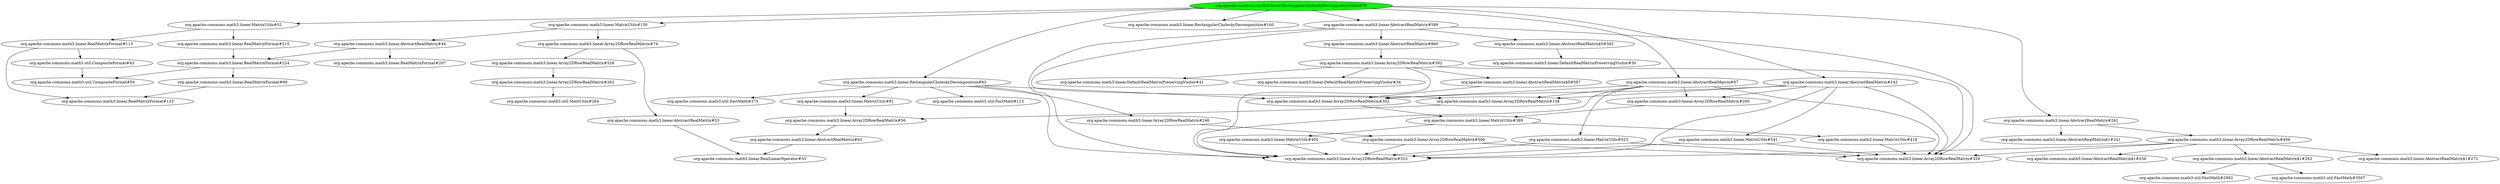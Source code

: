 digraph "cg/org.apache.commons.math3.linear.RectangularCholeskyDecompositionTest#78"
{
	"org.apache.commons.math3.linear.RectangularCholeskyDecompositionTest#78" [style=filled,fillcolor=green];
	"org.apache.commons.math3.linear.RectangularCholeskyDecompositionTest#78" -> "org.apache.commons.math3.linear.MatrixUtils#52";
	"org.apache.commons.math3.linear.MatrixUtils#52" -> "org.apache.commons.math3.linear.RealMatrixFormat#215";
	"org.apache.commons.math3.linear.RealMatrixFormat#215" -> "org.apache.commons.math3.linear.RealMatrixFormat#224";
	"org.apache.commons.math3.linear.RealMatrixFormat#224" -> "org.apache.commons.math3.util.CompositeFormat#54";
	"org.apache.commons.math3.linear.RealMatrixFormat#224" -> "org.apache.commons.math3.linear.RealMatrixFormat#99";
	"org.apache.commons.math3.linear.RealMatrixFormat#99" -> "org.apache.commons.math3.linear.RealMatrixFormat#133";
	"org.apache.commons.math3.linear.MatrixUtils#52" -> "org.apache.commons.math3.linear.RealMatrixFormat#115";
	"org.apache.commons.math3.linear.RealMatrixFormat#115" -> "org.apache.commons.math3.util.CompositeFormat#43";
	"org.apache.commons.math3.util.CompositeFormat#43" -> "org.apache.commons.math3.util.CompositeFormat#54";
	"org.apache.commons.math3.linear.RealMatrixFormat#115" -> "org.apache.commons.math3.linear.RealMatrixFormat#133";
	"org.apache.commons.math3.linear.RectangularCholeskyDecompositionTest#78" -> "org.apache.commons.math3.linear.MatrixUtils#130";
	"org.apache.commons.math3.linear.MatrixUtils#130" -> "org.apache.commons.math3.linear.AbstractRealMatrix#44";
	"org.apache.commons.math3.linear.AbstractRealMatrix#44" -> "org.apache.commons.math3.linear.RealMatrixFormat#224";
	"org.apache.commons.math3.linear.AbstractRealMatrix#44" -> "org.apache.commons.math3.linear.RealMatrixFormat#207";
	"org.apache.commons.math3.linear.MatrixUtils#130" -> "org.apache.commons.math3.linear.Array2DRowRealMatrix#74";
	"org.apache.commons.math3.linear.Array2DRowRealMatrix#74" -> "org.apache.commons.math3.linear.AbstractRealMatrix#53";
	"org.apache.commons.math3.linear.AbstractRealMatrix#53" -> "org.apache.commons.math3.linear.RealLinearOperator#53";
	"org.apache.commons.math3.linear.Array2DRowRealMatrix#74" -> "org.apache.commons.math3.linear.Array2DRowRealMatrix#526";
	"org.apache.commons.math3.linear.Array2DRowRealMatrix#526" -> "org.apache.commons.math3.linear.Array2DRowRealMatrix#262";
	"org.apache.commons.math3.linear.Array2DRowRealMatrix#262" -> "org.apache.commons.math3.util.MathUtils#264";
	"org.apache.commons.math3.linear.RectangularCholeskyDecompositionTest#78" -> "org.apache.commons.math3.linear.RectangularCholeskyDecomposition#63";
	"org.apache.commons.math3.linear.RectangularCholeskyDecomposition#63" -> "org.apache.commons.math3.linear.Array2DRowRealMatrix#323";
	"org.apache.commons.math3.linear.RectangularCholeskyDecomposition#63" -> "org.apache.commons.math3.linear.Array2DRowRealMatrix#246";
	"org.apache.commons.math3.linear.Array2DRowRealMatrix#246" -> "org.apache.commons.math3.linear.Array2DRowRealMatrix#506";
	"org.apache.commons.math3.linear.Array2DRowRealMatrix#506" -> "org.apache.commons.math3.linear.Array2DRowRealMatrix#323";
	"org.apache.commons.math3.linear.Array2DRowRealMatrix#506" -> "org.apache.commons.math3.linear.Array2DRowRealMatrix#329";
	"org.apache.commons.math3.linear.RectangularCholeskyDecomposition#63" -> "org.apache.commons.math3.util.FastMath#113";
	"org.apache.commons.math3.linear.RectangularCholeskyDecomposition#63" -> "org.apache.commons.math3.util.FastMath#375";
	"org.apache.commons.math3.linear.RectangularCholeskyDecomposition#63" -> "org.apache.commons.math3.linear.MatrixUtils#81";
	"org.apache.commons.math3.linear.MatrixUtils#81" -> "org.apache.commons.math3.linear.Array2DRowRealMatrix#56";
	"org.apache.commons.math3.linear.Array2DRowRealMatrix#56" -> "org.apache.commons.math3.linear.AbstractRealMatrix#62";
	"org.apache.commons.math3.linear.AbstractRealMatrix#62" -> "org.apache.commons.math3.linear.RealLinearOperator#53";
	"org.apache.commons.math3.linear.RectangularCholeskyDecomposition#63" -> "org.apache.commons.math3.linear.Array2DRowRealMatrix#302";
	"org.apache.commons.math3.linear.Array2DRowRealMatrix#302" -> "org.apache.commons.math3.linear.MatrixUtils#389";
	"org.apache.commons.math3.linear.MatrixUtils#389" -> "org.apache.commons.math3.linear.MatrixUtils#402";
	"org.apache.commons.math3.linear.MatrixUtils#402" -> "org.apache.commons.math3.linear.Array2DRowRealMatrix#323";
	"org.apache.commons.math3.linear.MatrixUtils#389" -> "org.apache.commons.math3.linear.MatrixUtils#418";
	"org.apache.commons.math3.linear.MatrixUtils#418" -> "org.apache.commons.math3.linear.Array2DRowRealMatrix#329";
	"org.apache.commons.math3.linear.RectangularCholeskyDecompositionTest#78" -> "org.apache.commons.math3.linear.RectangularCholeskyDecomposition#160";
	"org.apache.commons.math3.linear.RectangularCholeskyDecompositionTest#78" -> "org.apache.commons.math3.linear.AbstractRealMatrix#589";
	"org.apache.commons.math3.linear.AbstractRealMatrix#589" -> "org.apache.commons.math3.linear.Array2DRowRealMatrix#323";
	"org.apache.commons.math3.linear.AbstractRealMatrix#589" -> "org.apache.commons.math3.linear.Array2DRowRealMatrix#329";
	"org.apache.commons.math3.linear.AbstractRealMatrix#589" -> "org.apache.commons.math3.linear.Array2DRowRealMatrix#138";
	"org.apache.commons.math3.linear.Array2DRowRealMatrix#138" -> "org.apache.commons.math3.linear.Array2DRowRealMatrix#56";
	"org.apache.commons.math3.linear.AbstractRealMatrix#589" -> "org.apache.commons.math3.linear.AbstractRealMatrix$5#592";
	"org.apache.commons.math3.linear.AbstractRealMatrix$5#592" -> "org.apache.commons.math3.linear.DefaultRealMatrixPreservingVisitor#30";
	"org.apache.commons.math3.linear.AbstractRealMatrix#589" -> "org.apache.commons.math3.linear.AbstractRealMatrix#860";
	"org.apache.commons.math3.linear.AbstractRealMatrix#860" -> "org.apache.commons.math3.linear.Array2DRowRealMatrix#392";
	"org.apache.commons.math3.linear.Array2DRowRealMatrix#392" -> "org.apache.commons.math3.linear.Array2DRowRealMatrix#323";
	"org.apache.commons.math3.linear.Array2DRowRealMatrix#392" -> "org.apache.commons.math3.linear.Array2DRowRealMatrix#329";
	"org.apache.commons.math3.linear.Array2DRowRealMatrix#392" -> "org.apache.commons.math3.linear.DefaultRealMatrixPreservingVisitor#34";
	"org.apache.commons.math3.linear.Array2DRowRealMatrix#392" -> "org.apache.commons.math3.linear.AbstractRealMatrix$5#597";
	"org.apache.commons.math3.linear.AbstractRealMatrix$5#597" -> "org.apache.commons.math3.linear.Array2DRowRealMatrix#302";
	"org.apache.commons.math3.linear.Array2DRowRealMatrix#392" -> "org.apache.commons.math3.linear.DefaultRealMatrixPreservingVisitor#41";
	"org.apache.commons.math3.linear.RectangularCholeskyDecompositionTest#78" -> "org.apache.commons.math3.linear.AbstractRealMatrix#142";
	"org.apache.commons.math3.linear.AbstractRealMatrix#142" -> "org.apache.commons.math3.linear.MatrixUtils#541";
	"org.apache.commons.math3.linear.MatrixUtils#541" -> "org.apache.commons.math3.linear.Array2DRowRealMatrix#329";
	"org.apache.commons.math3.linear.MatrixUtils#541" -> "org.apache.commons.math3.linear.Array2DRowRealMatrix#323";
	"org.apache.commons.math3.linear.AbstractRealMatrix#142" -> "org.apache.commons.math3.linear.Array2DRowRealMatrix#323";
	"org.apache.commons.math3.linear.AbstractRealMatrix#142" -> "org.apache.commons.math3.linear.Array2DRowRealMatrix#329";
	"org.apache.commons.math3.linear.AbstractRealMatrix#142" -> "org.apache.commons.math3.linear.Array2DRowRealMatrix#138";
	"org.apache.commons.math3.linear.AbstractRealMatrix#142" -> "org.apache.commons.math3.linear.Array2DRowRealMatrix#295";
	"org.apache.commons.math3.linear.Array2DRowRealMatrix#295" -> "org.apache.commons.math3.linear.MatrixUtils#389";
	"org.apache.commons.math3.linear.AbstractRealMatrix#142" -> "org.apache.commons.math3.linear.Array2DRowRealMatrix#302";
	"org.apache.commons.math3.linear.RectangularCholeskyDecompositionTest#78" -> "org.apache.commons.math3.linear.AbstractRealMatrix#97";
	"org.apache.commons.math3.linear.AbstractRealMatrix#97" -> "org.apache.commons.math3.linear.MatrixUtils#523";
	"org.apache.commons.math3.linear.MatrixUtils#523" -> "org.apache.commons.math3.linear.Array2DRowRealMatrix#323";
	"org.apache.commons.math3.linear.MatrixUtils#523" -> "org.apache.commons.math3.linear.Array2DRowRealMatrix#329";
	"org.apache.commons.math3.linear.AbstractRealMatrix#97" -> "org.apache.commons.math3.linear.Array2DRowRealMatrix#323";
	"org.apache.commons.math3.linear.AbstractRealMatrix#97" -> "org.apache.commons.math3.linear.Array2DRowRealMatrix#329";
	"org.apache.commons.math3.linear.AbstractRealMatrix#97" -> "org.apache.commons.math3.linear.Array2DRowRealMatrix#138";
	"org.apache.commons.math3.linear.AbstractRealMatrix#97" -> "org.apache.commons.math3.linear.Array2DRowRealMatrix#295";
	"org.apache.commons.math3.linear.AbstractRealMatrix#97" -> "org.apache.commons.math3.linear.Array2DRowRealMatrix#302";
	"org.apache.commons.math3.linear.RectangularCholeskyDecompositionTest#78" -> "org.apache.commons.math3.linear.AbstractRealMatrix#241";
	"org.apache.commons.math3.linear.AbstractRealMatrix#241" -> "org.apache.commons.math3.linear.AbstractRealMatrix$1#241";
	"org.apache.commons.math3.linear.AbstractRealMatrix#241" -> "org.apache.commons.math3.linear.Array2DRowRealMatrix#456";
	"org.apache.commons.math3.linear.Array2DRowRealMatrix#456" -> "org.apache.commons.math3.linear.Array2DRowRealMatrix#323";
	"org.apache.commons.math3.linear.Array2DRowRealMatrix#456" -> "org.apache.commons.math3.linear.Array2DRowRealMatrix#329";
	"org.apache.commons.math3.linear.Array2DRowRealMatrix#456" -> "org.apache.commons.math3.linear.AbstractRealMatrix$1#256";
	"org.apache.commons.math3.linear.Array2DRowRealMatrix#456" -> "org.apache.commons.math3.linear.AbstractRealMatrix$1#263";
	"org.apache.commons.math3.linear.AbstractRealMatrix$1#263" -> "org.apache.commons.math3.util.FastMath#2992";
	"org.apache.commons.math3.linear.AbstractRealMatrix$1#263" -> "org.apache.commons.math3.util.FastMath#3507";
	"org.apache.commons.math3.linear.Array2DRowRealMatrix#456" -> "org.apache.commons.math3.linear.AbstractRealMatrix$1#272";
}
